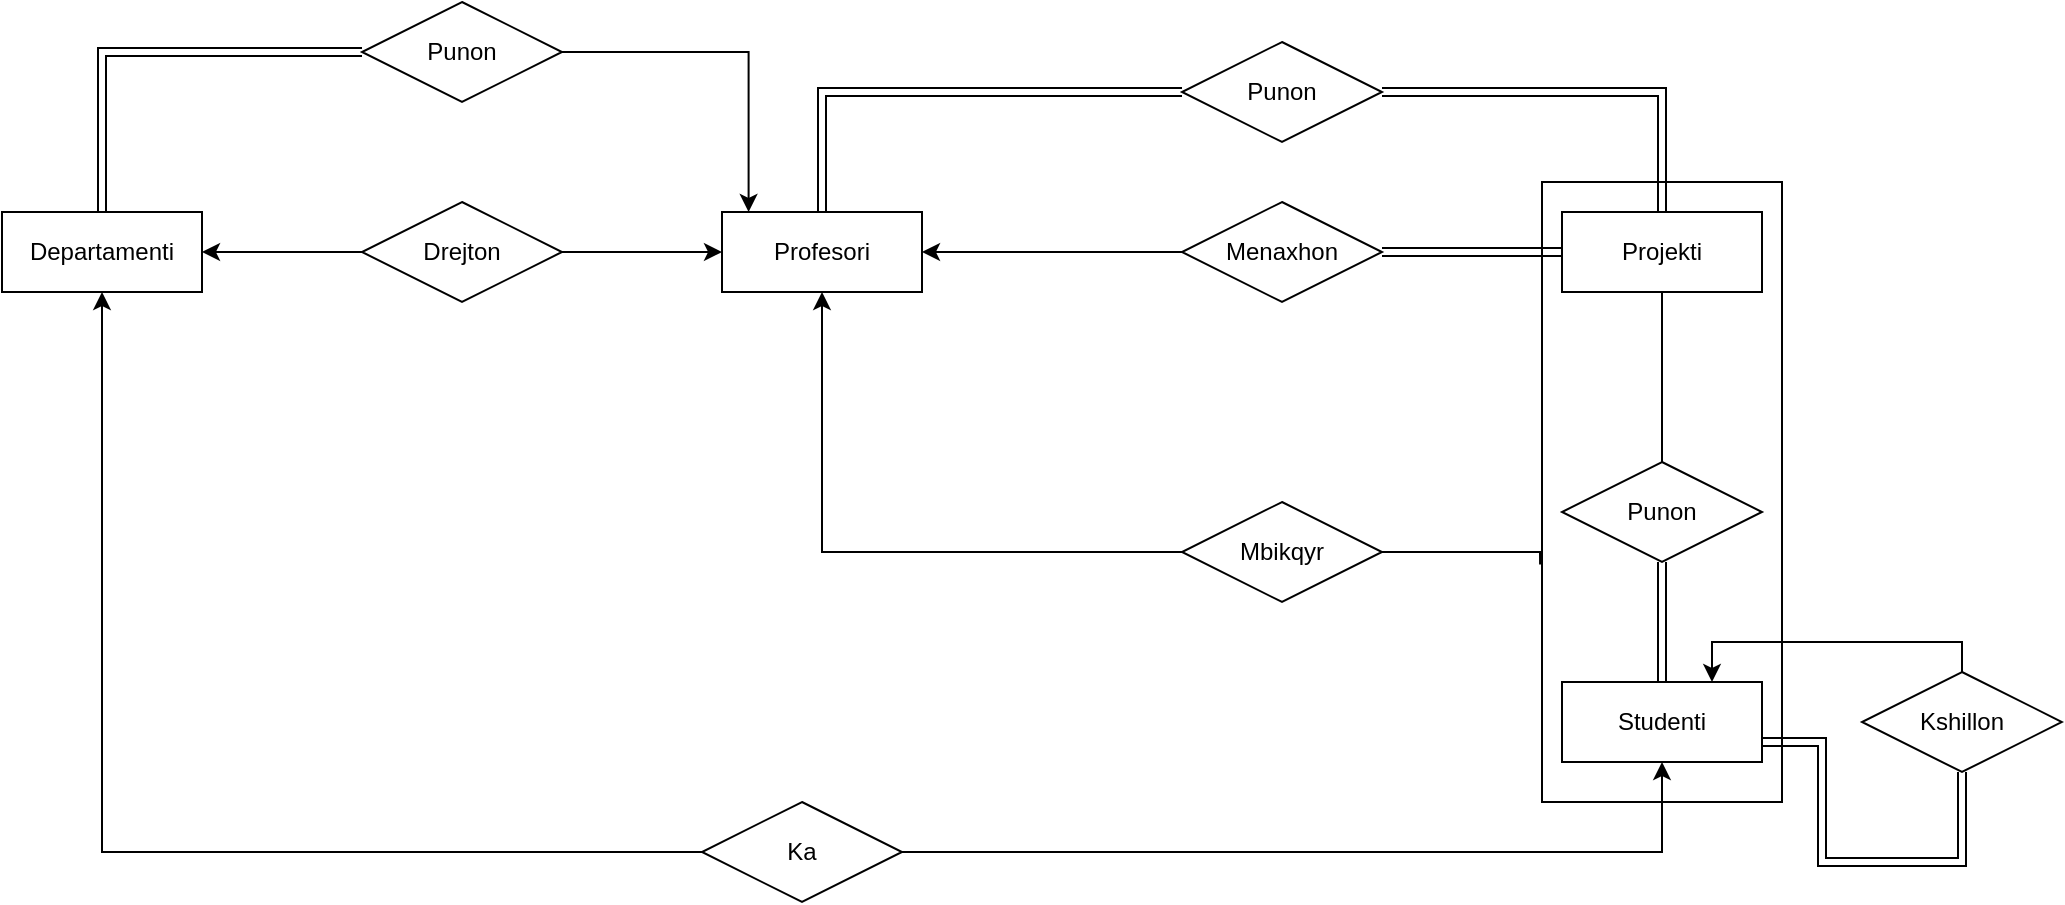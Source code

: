 <mxfile version="13.9.9" type="device" pages="2"><diagram id="YDlAU7omh47ZjLuDeZAz" name="2"><mxGraphModel dx="2032" dy="792" grid="1" gridSize="10" guides="1" tooltips="1" connect="1" arrows="1" fold="1" page="1" pageScale="1" pageWidth="850" pageHeight="1100" math="0" shadow="0"><root><mxCell id="0"/><mxCell id="1" parent="0"/><mxCell id="V4Q-QIUpnH78-C1T3CdB-9" value="" style="rounded=0;whiteSpace=wrap;html=1;" vertex="1" parent="1"><mxGeometry x="360" y="300" width="120" height="310" as="geometry"/></mxCell><mxCell id="D1QOQ2izwzkzlYgEbSDP-2" value="Profesori" style="whiteSpace=wrap;html=1;align=center;" vertex="1" parent="1"><mxGeometry x="-50" y="315" width="100" height="40" as="geometry"/></mxCell><mxCell id="D1QOQ2izwzkzlYgEbSDP-4" value="Studenti" style="whiteSpace=wrap;html=1;align=center;" vertex="1" parent="1"><mxGeometry x="370" y="550" width="100" height="40" as="geometry"/></mxCell><mxCell id="D1QOQ2izwzkzlYgEbSDP-5" value="Projekti" style="whiteSpace=wrap;html=1;align=center;" vertex="1" parent="1"><mxGeometry x="370" y="315" width="100" height="40" as="geometry"/></mxCell><mxCell id="D1QOQ2izwzkzlYgEbSDP-6" value="Departamenti" style="whiteSpace=wrap;html=1;align=center;" vertex="1" parent="1"><mxGeometry x="-410" y="315" width="100" height="40" as="geometry"/></mxCell><mxCell id="V4Q-QIUpnH78-C1T3CdB-2" style="edgeStyle=orthogonalEdgeStyle;rounded=0;orthogonalLoop=1;jettySize=auto;html=1;shape=link;" edge="1" parent="1" source="D1QOQ2izwzkzlYgEbSDP-7" target="D1QOQ2izwzkzlYgEbSDP-5"><mxGeometry relative="1" as="geometry"/></mxCell><mxCell id="V4Q-QIUpnH78-C1T3CdB-3" style="edgeStyle=orthogonalEdgeStyle;rounded=0;orthogonalLoop=1;jettySize=auto;html=1;" edge="1" parent="1" source="D1QOQ2izwzkzlYgEbSDP-7" target="D1QOQ2izwzkzlYgEbSDP-2"><mxGeometry relative="1" as="geometry"/></mxCell><mxCell id="D1QOQ2izwzkzlYgEbSDP-7" value="Menaxhon" style="shape=rhombus;perimeter=rhombusPerimeter;whiteSpace=wrap;html=1;align=center;" vertex="1" parent="1"><mxGeometry x="180" y="310" width="100" height="50" as="geometry"/></mxCell><mxCell id="V4Q-QIUpnH78-C1T3CdB-4" style="edgeStyle=orthogonalEdgeStyle;rounded=0;orthogonalLoop=1;jettySize=auto;html=1;shape=link;" edge="1" parent="1" source="D1QOQ2izwzkzlYgEbSDP-8" target="D1QOQ2izwzkzlYgEbSDP-5"><mxGeometry relative="1" as="geometry"/></mxCell><mxCell id="V4Q-QIUpnH78-C1T3CdB-5" style="edgeStyle=orthogonalEdgeStyle;shape=link;rounded=0;orthogonalLoop=1;jettySize=auto;html=1;" edge="1" parent="1" source="D1QOQ2izwzkzlYgEbSDP-8" target="D1QOQ2izwzkzlYgEbSDP-2"><mxGeometry relative="1" as="geometry"/></mxCell><mxCell id="D1QOQ2izwzkzlYgEbSDP-8" value="Punon" style="shape=rhombus;perimeter=rhombusPerimeter;whiteSpace=wrap;html=1;align=center;" vertex="1" parent="1"><mxGeometry x="180" y="230" width="100" height="50" as="geometry"/></mxCell><mxCell id="V4Q-QIUpnH78-C1T3CdB-6" style="edgeStyle=orthogonalEdgeStyle;rounded=0;orthogonalLoop=1;jettySize=auto;html=1;entryX=0.5;entryY=1;entryDx=0;entryDy=0;endArrow=none;endFill=0;" edge="1" parent="1" source="D1QOQ2izwzkzlYgEbSDP-9" target="D1QOQ2izwzkzlYgEbSDP-5"><mxGeometry relative="1" as="geometry"/></mxCell><mxCell id="V4Q-QIUpnH78-C1T3CdB-8" style="edgeStyle=orthogonalEdgeStyle;rounded=0;orthogonalLoop=1;jettySize=auto;html=1;endArrow=none;endFill=0;shape=link;" edge="1" parent="1" source="D1QOQ2izwzkzlYgEbSDP-9" target="D1QOQ2izwzkzlYgEbSDP-4"><mxGeometry relative="1" as="geometry"/></mxCell><mxCell id="D1QOQ2izwzkzlYgEbSDP-9" value="Punon" style="shape=rhombus;perimeter=rhombusPerimeter;whiteSpace=wrap;html=1;align=center;" vertex="1" parent="1"><mxGeometry x="370" y="440" width="100" height="50" as="geometry"/></mxCell><mxCell id="V4Q-QIUpnH78-C1T3CdB-10" style="edgeStyle=orthogonalEdgeStyle;rounded=0;orthogonalLoop=1;jettySize=auto;html=1;entryX=0.5;entryY=1;entryDx=0;entryDy=0;endArrow=classic;endFill=1;" edge="1" parent="1" source="D1QOQ2izwzkzlYgEbSDP-10" target="D1QOQ2izwzkzlYgEbSDP-2"><mxGeometry relative="1" as="geometry"/></mxCell><mxCell id="V4Q-QIUpnH78-C1T3CdB-11" style="edgeStyle=orthogonalEdgeStyle;rounded=0;orthogonalLoop=1;jettySize=auto;html=1;entryX=-0.008;entryY=0.617;entryDx=0;entryDy=0;entryPerimeter=0;endArrow=none;endFill=0;" edge="1" parent="1" source="D1QOQ2izwzkzlYgEbSDP-10" target="V4Q-QIUpnH78-C1T3CdB-9"><mxGeometry relative="1" as="geometry"><Array as="points"><mxPoint x="359" y="485"/></Array></mxGeometry></mxCell><mxCell id="D1QOQ2izwzkzlYgEbSDP-10" value="Mbikqyr" style="shape=rhombus;perimeter=rhombusPerimeter;whiteSpace=wrap;html=1;align=center;" vertex="1" parent="1"><mxGeometry x="180" y="460" width="100" height="50" as="geometry"/></mxCell><mxCell id="V4Q-QIUpnH78-C1T3CdB-13" style="edgeStyle=orthogonalEdgeStyle;rounded=0;orthogonalLoop=1;jettySize=auto;html=1;endArrow=classic;endFill=1;" edge="1" parent="1" source="D1QOQ2izwzkzlYgEbSDP-11" target="D1QOQ2izwzkzlYgEbSDP-2"><mxGeometry relative="1" as="geometry"/></mxCell><mxCell id="V4Q-QIUpnH78-C1T3CdB-14" style="edgeStyle=orthogonalEdgeStyle;rounded=0;orthogonalLoop=1;jettySize=auto;html=1;endArrow=classic;endFill=1;" edge="1" parent="1" source="D1QOQ2izwzkzlYgEbSDP-11" target="D1QOQ2izwzkzlYgEbSDP-6"><mxGeometry relative="1" as="geometry"/></mxCell><mxCell id="D1QOQ2izwzkzlYgEbSDP-11" value="Drejton" style="shape=rhombus;perimeter=rhombusPerimeter;whiteSpace=wrap;html=1;align=center;" vertex="1" parent="1"><mxGeometry x="-230" y="310" width="100" height="50" as="geometry"/></mxCell><mxCell id="V4Q-QIUpnH78-C1T3CdB-15" style="edgeStyle=orthogonalEdgeStyle;rounded=0;orthogonalLoop=1;jettySize=auto;html=1;entryX=0.133;entryY=0;entryDx=0;entryDy=0;entryPerimeter=0;endArrow=classic;endFill=1;" edge="1" parent="1" source="D1QOQ2izwzkzlYgEbSDP-12" target="D1QOQ2izwzkzlYgEbSDP-2"><mxGeometry relative="1" as="geometry"><Array as="points"><mxPoint x="-37" y="235"/></Array></mxGeometry></mxCell><mxCell id="V4Q-QIUpnH78-C1T3CdB-16" style="edgeStyle=orthogonalEdgeStyle;rounded=0;orthogonalLoop=1;jettySize=auto;html=1;endArrow=classic;endFill=1;shape=link;" edge="1" parent="1" source="D1QOQ2izwzkzlYgEbSDP-12" target="D1QOQ2izwzkzlYgEbSDP-6"><mxGeometry relative="1" as="geometry"><Array as="points"><mxPoint x="-360" y="235"/></Array></mxGeometry></mxCell><mxCell id="D1QOQ2izwzkzlYgEbSDP-12" value="Punon" style="shape=rhombus;perimeter=rhombusPerimeter;whiteSpace=wrap;html=1;align=center;" vertex="1" parent="1"><mxGeometry x="-230" y="210" width="100" height="50" as="geometry"/></mxCell><mxCell id="V4Q-QIUpnH78-C1T3CdB-22" style="edgeStyle=orthogonalEdgeStyle;rounded=0;orthogonalLoop=1;jettySize=auto;html=1;entryX=1;entryY=0.75;entryDx=0;entryDy=0;endArrow=classic;endFill=1;shape=link;" edge="1" parent="1" source="D1QOQ2izwzkzlYgEbSDP-13" target="D1QOQ2izwzkzlYgEbSDP-4"><mxGeometry relative="1" as="geometry"><Array as="points"><mxPoint x="570" y="640"/><mxPoint x="500" y="640"/><mxPoint x="500" y="580"/></Array></mxGeometry></mxCell><mxCell id="V4Q-QIUpnH78-C1T3CdB-23" style="edgeStyle=orthogonalEdgeStyle;rounded=0;orthogonalLoop=1;jettySize=auto;html=1;entryX=0.75;entryY=0;entryDx=0;entryDy=0;endArrow=classic;endFill=1;" edge="1" parent="1" source="D1QOQ2izwzkzlYgEbSDP-13" target="D1QOQ2izwzkzlYgEbSDP-4"><mxGeometry relative="1" as="geometry"><Array as="points"><mxPoint x="570" y="530"/><mxPoint x="445" y="530"/></Array></mxGeometry></mxCell><mxCell id="D1QOQ2izwzkzlYgEbSDP-13" value="Kshillon" style="shape=rhombus;perimeter=rhombusPerimeter;whiteSpace=wrap;html=1;align=center;" vertex="1" parent="1"><mxGeometry x="520" y="545" width="100" height="50" as="geometry"/></mxCell><mxCell id="V4Q-QIUpnH78-C1T3CdB-19" style="edgeStyle=orthogonalEdgeStyle;rounded=0;orthogonalLoop=1;jettySize=auto;html=1;endArrow=classic;endFill=1;" edge="1" parent="1" source="V4Q-QIUpnH78-C1T3CdB-17" target="D1QOQ2izwzkzlYgEbSDP-4"><mxGeometry relative="1" as="geometry"/></mxCell><mxCell id="V4Q-QIUpnH78-C1T3CdB-20" style="edgeStyle=orthogonalEdgeStyle;rounded=0;orthogonalLoop=1;jettySize=auto;html=1;endArrow=classic;endFill=1;" edge="1" parent="1" source="V4Q-QIUpnH78-C1T3CdB-17" target="D1QOQ2izwzkzlYgEbSDP-6"><mxGeometry relative="1" as="geometry"/></mxCell><mxCell id="V4Q-QIUpnH78-C1T3CdB-17" value="Ka" style="shape=rhombus;perimeter=rhombusPerimeter;whiteSpace=wrap;html=1;align=center;" vertex="1" parent="1"><mxGeometry x="-60" y="610" width="100" height="50" as="geometry"/></mxCell></root></mxGraphModel></diagram><diagram id="p4MCO4de4NguUUGcomeD" name="Page-2"><mxGraphModel dx="1182" dy="792" grid="1" gridSize="10" guides="1" tooltips="1" connect="1" arrows="1" fold="1" page="1" pageScale="1" pageWidth="850" pageHeight="1100" math="0" shadow="0"><root><mxCell id="lUjLWUOg5q4t01jKIyGH-0"/><mxCell id="lUjLWUOg5q4t01jKIyGH-1" parent="lUjLWUOg5q4t01jKIyGH-0"/></root></mxGraphModel></diagram></mxfile>